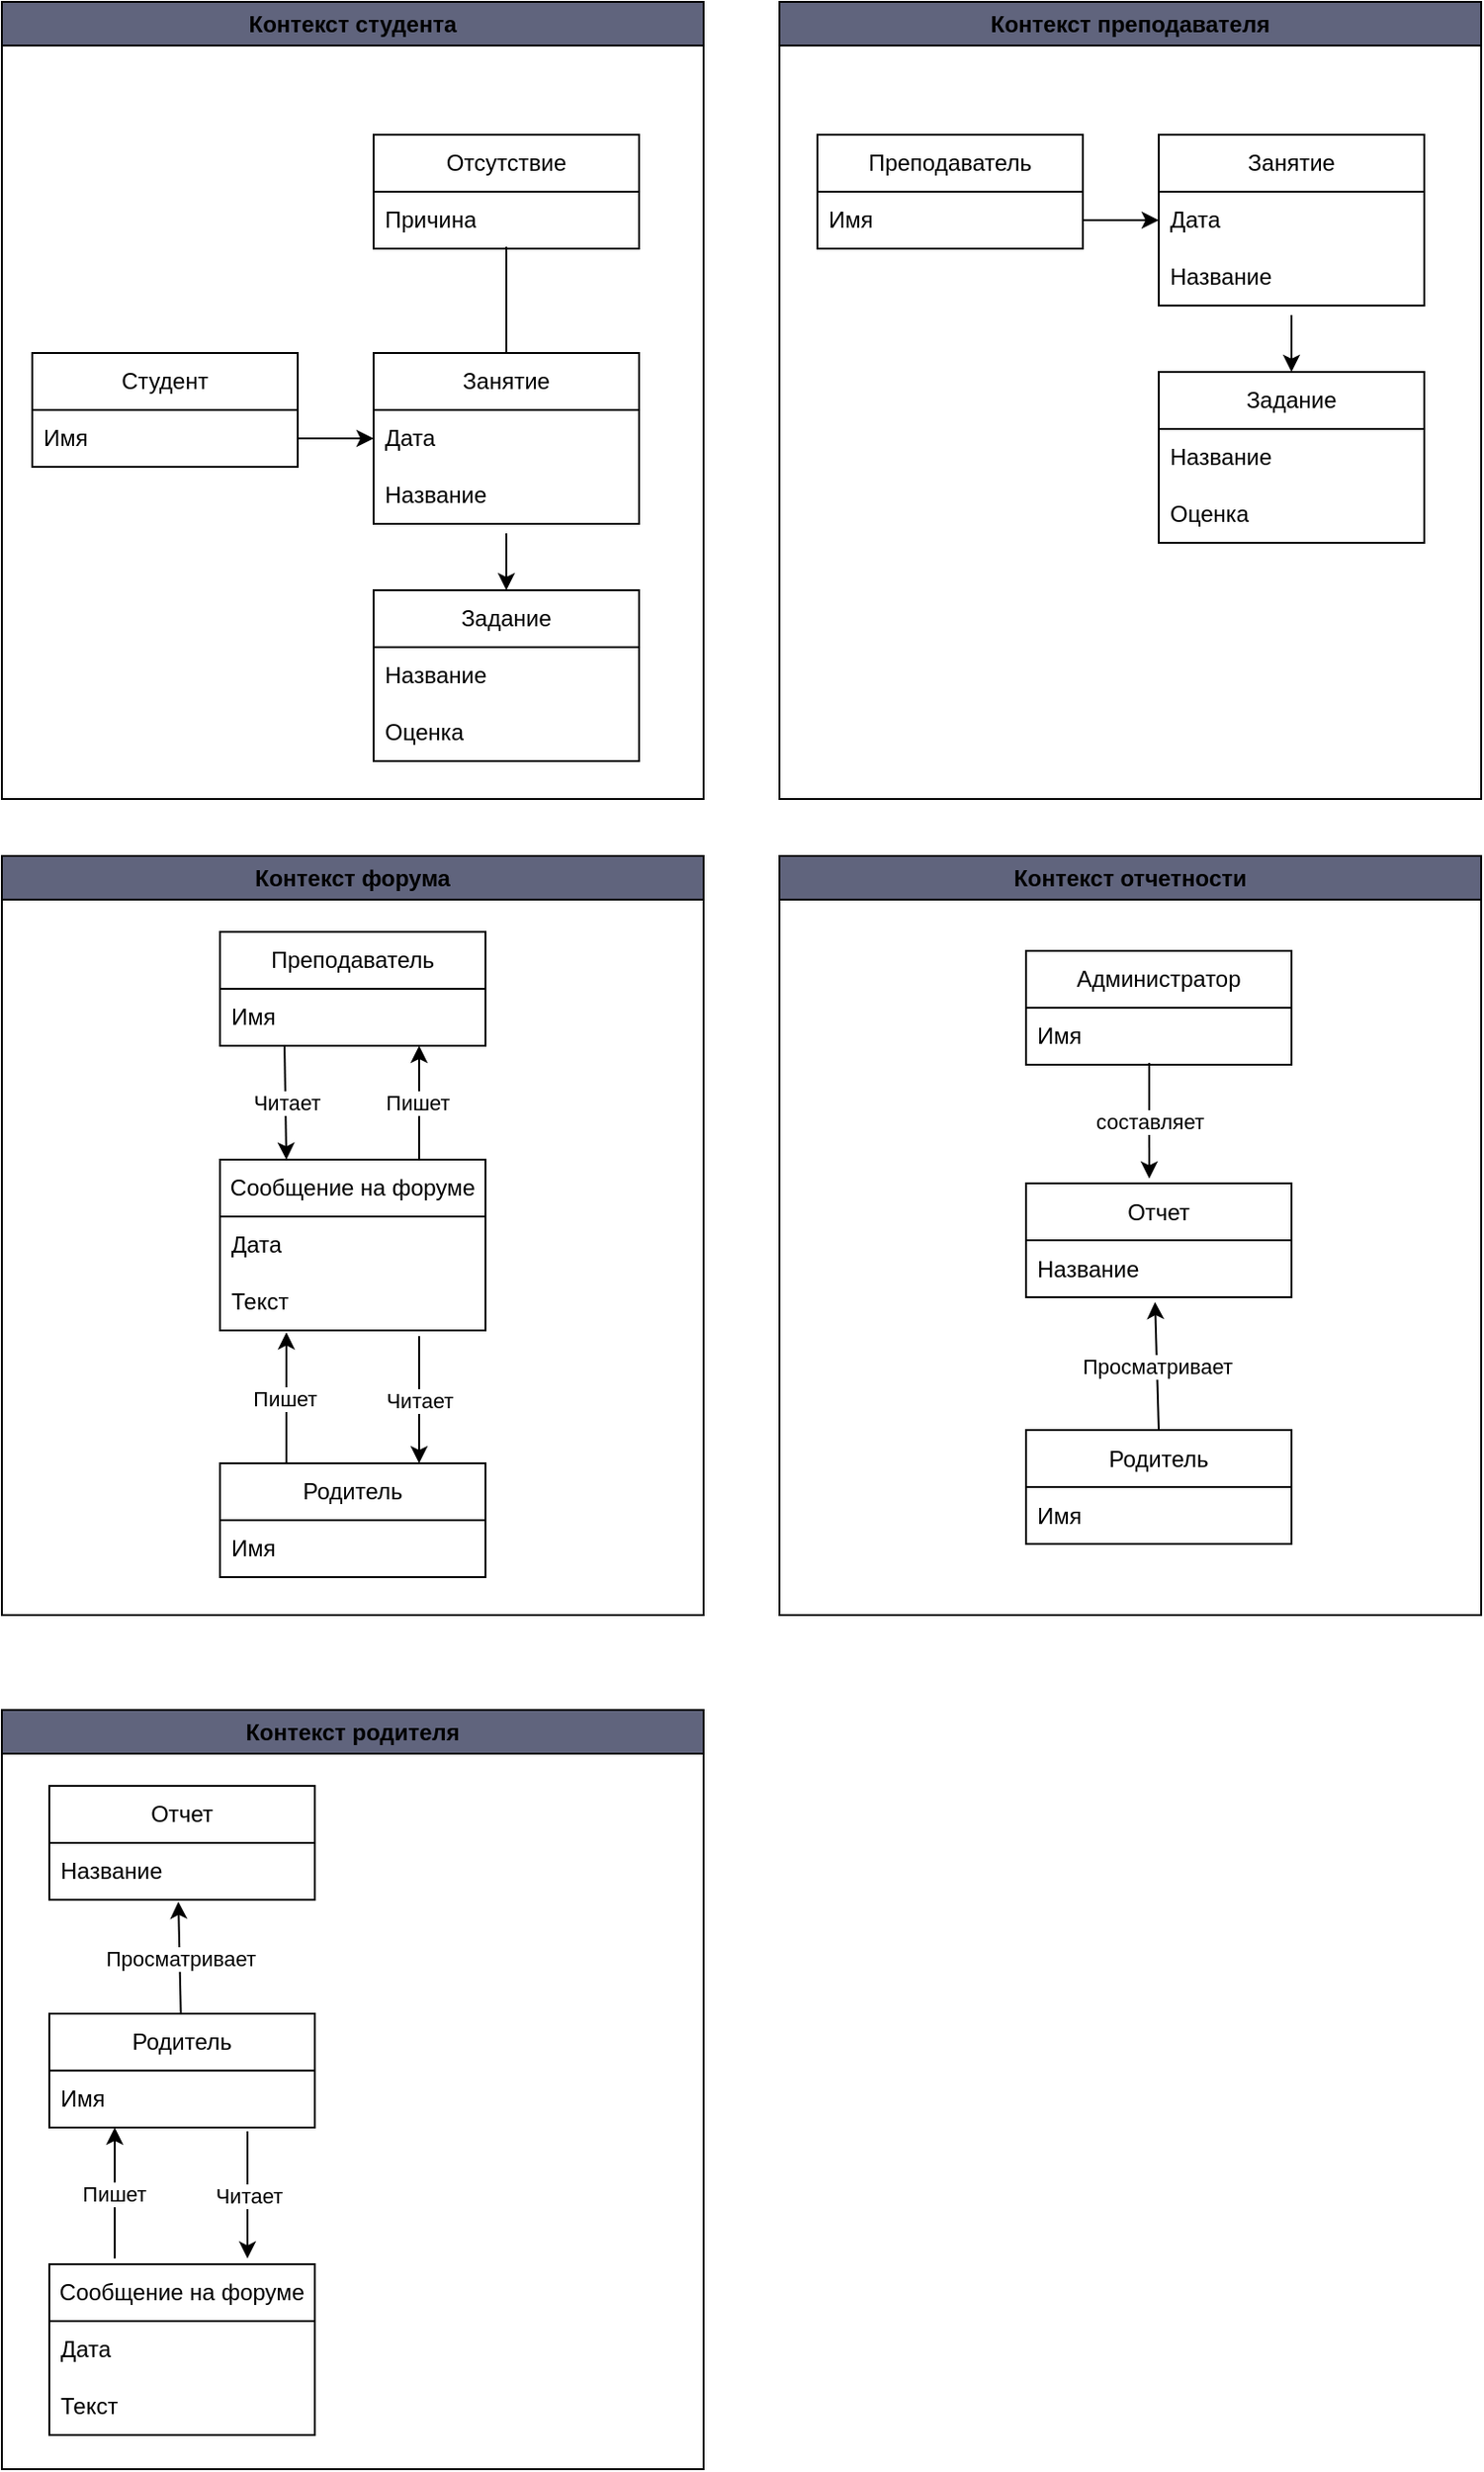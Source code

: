 <mxfile>
    <diagram id="Q_Cfc-3wIeCaXGLubFnJ" name="Page-1">
        <mxGraphModel dx="992" dy="867" grid="1" gridSize="10" guides="1" tooltips="1" connect="1" arrows="1" fold="1" page="1" pageScale="1" pageWidth="850" pageHeight="1100" math="0" shadow="0">
            <root>
                <mxCell id="0"/>
                <mxCell id="1" parent="0"/>
                <mxCell id="8" value="Студент" style="swimlane;fontStyle=0;childLayout=stackLayout;horizontal=1;startSize=30;horizontalStack=0;resizeParent=1;resizeParentMax=0;resizeLast=0;collapsible=1;marginBottom=0;whiteSpace=wrap;html=1;" vertex="1" parent="1">
                    <mxGeometry x="56" y="235" width="140" height="60" as="geometry"/>
                </mxCell>
                <mxCell id="9" value="Имя" style="text;strokeColor=none;fillColor=none;align=left;verticalAlign=middle;spacingLeft=4;spacingRight=4;overflow=hidden;points=[[0,0.5],[1,0.5]];portConstraint=eastwest;rotatable=0;whiteSpace=wrap;html=1;" vertex="1" parent="8">
                    <mxGeometry y="30" width="140" height="30" as="geometry"/>
                </mxCell>
                <mxCell id="22" style="edgeStyle=none;html=1;exitX=0.5;exitY=0;exitDx=0;exitDy=0;entryX=0.5;entryY=0.967;entryDx=0;entryDy=0;entryPerimeter=0;endArrow=none;endFill=0;" edge="1" parent="1" source="10" target="19">
                    <mxGeometry relative="1" as="geometry"/>
                </mxCell>
                <mxCell id="10" value="Занятие" style="swimlane;fontStyle=0;childLayout=stackLayout;horizontal=1;startSize=30;horizontalStack=0;resizeParent=1;resizeParentMax=0;resizeLast=0;collapsible=1;marginBottom=0;whiteSpace=wrap;html=1;" vertex="1" parent="1">
                    <mxGeometry x="236" y="235" width="140" height="90" as="geometry"/>
                </mxCell>
                <mxCell id="11" value="Дата" style="text;strokeColor=none;fillColor=none;align=left;verticalAlign=middle;spacingLeft=4;spacingRight=4;overflow=hidden;points=[[0,0.5],[1,0.5]];portConstraint=eastwest;rotatable=0;whiteSpace=wrap;html=1;" vertex="1" parent="10">
                    <mxGeometry y="30" width="140" height="30" as="geometry"/>
                </mxCell>
                <mxCell id="12" value="Название" style="text;strokeColor=none;fillColor=none;align=left;verticalAlign=middle;spacingLeft=4;spacingRight=4;overflow=hidden;points=[[0,0.5],[1,0.5]];portConstraint=eastwest;rotatable=0;whiteSpace=wrap;html=1;" vertex="1" parent="10">
                    <mxGeometry y="60" width="140" height="30" as="geometry"/>
                </mxCell>
                <mxCell id="13" value="Задание" style="swimlane;fontStyle=0;childLayout=stackLayout;horizontal=1;startSize=30;horizontalStack=0;resizeParent=1;resizeParentMax=0;resizeLast=0;collapsible=1;marginBottom=0;whiteSpace=wrap;html=1;" vertex="1" parent="1">
                    <mxGeometry x="236" y="360" width="140" height="90" as="geometry"/>
                </mxCell>
                <mxCell id="14" value="Название" style="text;strokeColor=none;fillColor=none;align=left;verticalAlign=middle;spacingLeft=4;spacingRight=4;overflow=hidden;points=[[0,0.5],[1,0.5]];portConstraint=eastwest;rotatable=0;whiteSpace=wrap;html=1;" vertex="1" parent="13">
                    <mxGeometry y="30" width="140" height="30" as="geometry"/>
                </mxCell>
                <mxCell id="16" value="Оценка" style="text;strokeColor=none;fillColor=none;align=left;verticalAlign=middle;spacingLeft=4;spacingRight=4;overflow=hidden;points=[[0,0.5],[1,0.5]];portConstraint=eastwest;rotatable=0;whiteSpace=wrap;html=1;" vertex="1" parent="13">
                    <mxGeometry y="60" width="140" height="30" as="geometry"/>
                </mxCell>
                <mxCell id="18" value="Отсутствие" style="swimlane;fontStyle=0;childLayout=stackLayout;horizontal=1;startSize=30;horizontalStack=0;resizeParent=1;resizeParentMax=0;resizeLast=0;collapsible=1;marginBottom=0;whiteSpace=wrap;html=1;" vertex="1" parent="1">
                    <mxGeometry x="236" y="120" width="140" height="60" as="geometry"/>
                </mxCell>
                <mxCell id="19" value="Причина" style="text;strokeColor=none;fillColor=none;align=left;verticalAlign=middle;spacingLeft=4;spacingRight=4;overflow=hidden;points=[[0,0.5],[1,0.5]];portConstraint=eastwest;rotatable=0;whiteSpace=wrap;html=1;" vertex="1" parent="18">
                    <mxGeometry y="30" width="140" height="30" as="geometry"/>
                </mxCell>
                <mxCell id="20" style="edgeStyle=none;html=1;exitX=1;exitY=0.5;exitDx=0;exitDy=0;entryX=0;entryY=0.5;entryDx=0;entryDy=0;" edge="1" parent="1" source="9" target="11">
                    <mxGeometry relative="1" as="geometry"/>
                </mxCell>
                <mxCell id="21" style="edgeStyle=none;html=1;entryX=0.5;entryY=0;entryDx=0;entryDy=0;" edge="1" parent="1" target="13">
                    <mxGeometry relative="1" as="geometry">
                        <mxPoint x="306" y="330" as="sourcePoint"/>
                        <mxPoint x="246" y="290" as="targetPoint"/>
                    </mxGeometry>
                </mxCell>
                <mxCell id="24" value="Контекст студента" style="swimlane;whiteSpace=wrap;html=1;fillColor=#60647D;" vertex="1" parent="1">
                    <mxGeometry x="40" y="50" width="370" height="420" as="geometry"/>
                </mxCell>
                <mxCell id="38" value="Контекст преподавателя" style="swimlane;whiteSpace=wrap;html=1;fillColor=#60647D;" vertex="1" parent="1">
                    <mxGeometry x="450" y="50" width="370" height="420" as="geometry"/>
                </mxCell>
                <mxCell id="25" value="Преподаватель" style="swimlane;fontStyle=0;childLayout=stackLayout;horizontal=1;startSize=30;horizontalStack=0;resizeParent=1;resizeParentMax=0;resizeLast=0;collapsible=1;marginBottom=0;whiteSpace=wrap;html=1;" vertex="1" parent="38">
                    <mxGeometry x="20" y="70" width="140" height="60" as="geometry"/>
                </mxCell>
                <mxCell id="26" value="Имя" style="text;strokeColor=none;fillColor=none;align=left;verticalAlign=middle;spacingLeft=4;spacingRight=4;overflow=hidden;points=[[0,0.5],[1,0.5]];portConstraint=eastwest;rotatable=0;whiteSpace=wrap;html=1;" vertex="1" parent="25">
                    <mxGeometry y="30" width="140" height="30" as="geometry"/>
                </mxCell>
                <mxCell id="28" value="Занятие" style="swimlane;fontStyle=0;childLayout=stackLayout;horizontal=1;startSize=30;horizontalStack=0;resizeParent=1;resizeParentMax=0;resizeLast=0;collapsible=1;marginBottom=0;whiteSpace=wrap;html=1;" vertex="1" parent="38">
                    <mxGeometry x="200" y="70" width="140" height="90" as="geometry"/>
                </mxCell>
                <mxCell id="29" value="Дата" style="text;strokeColor=none;fillColor=none;align=left;verticalAlign=middle;spacingLeft=4;spacingRight=4;overflow=hidden;points=[[0,0.5],[1,0.5]];portConstraint=eastwest;rotatable=0;whiteSpace=wrap;html=1;" vertex="1" parent="28">
                    <mxGeometry y="30" width="140" height="30" as="geometry"/>
                </mxCell>
                <mxCell id="30" value="Название" style="text;strokeColor=none;fillColor=none;align=left;verticalAlign=middle;spacingLeft=4;spacingRight=4;overflow=hidden;points=[[0,0.5],[1,0.5]];portConstraint=eastwest;rotatable=0;whiteSpace=wrap;html=1;" vertex="1" parent="28">
                    <mxGeometry y="60" width="140" height="30" as="geometry"/>
                </mxCell>
                <mxCell id="31" value="Задание" style="swimlane;fontStyle=0;childLayout=stackLayout;horizontal=1;startSize=30;horizontalStack=0;resizeParent=1;resizeParentMax=0;resizeLast=0;collapsible=1;marginBottom=0;whiteSpace=wrap;html=1;" vertex="1" parent="38">
                    <mxGeometry x="200" y="195" width="140" height="90" as="geometry"/>
                </mxCell>
                <mxCell id="32" value="Название" style="text;strokeColor=none;fillColor=none;align=left;verticalAlign=middle;spacingLeft=4;spacingRight=4;overflow=hidden;points=[[0,0.5],[1,0.5]];portConstraint=eastwest;rotatable=0;whiteSpace=wrap;html=1;" vertex="1" parent="31">
                    <mxGeometry y="30" width="140" height="30" as="geometry"/>
                </mxCell>
                <mxCell id="33" value="Оценка" style="text;strokeColor=none;fillColor=none;align=left;verticalAlign=middle;spacingLeft=4;spacingRight=4;overflow=hidden;points=[[0,0.5],[1,0.5]];portConstraint=eastwest;rotatable=0;whiteSpace=wrap;html=1;" vertex="1" parent="31">
                    <mxGeometry y="60" width="140" height="30" as="geometry"/>
                </mxCell>
                <mxCell id="36" style="edgeStyle=none;html=1;exitX=1;exitY=0.5;exitDx=0;exitDy=0;entryX=0;entryY=0.5;entryDx=0;entryDy=0;" edge="1" parent="38" source="26" target="29">
                    <mxGeometry relative="1" as="geometry"/>
                </mxCell>
                <mxCell id="37" style="edgeStyle=none;html=1;entryX=0.5;entryY=0;entryDx=0;entryDy=0;" edge="1" parent="38" target="31">
                    <mxGeometry relative="1" as="geometry">
                        <mxPoint x="270" y="165" as="sourcePoint"/>
                        <mxPoint x="210" y="125" as="targetPoint"/>
                    </mxGeometry>
                </mxCell>
                <mxCell id="52" value="Контекст форума" style="swimlane;whiteSpace=wrap;html=1;fillColor=#60647D;" vertex="1" parent="1">
                    <mxGeometry x="40" y="500" width="370" height="400" as="geometry"/>
                </mxCell>
                <mxCell id="53" value="Преподаватель" style="swimlane;fontStyle=0;childLayout=stackLayout;horizontal=1;startSize=30;horizontalStack=0;resizeParent=1;resizeParentMax=0;resizeLast=0;collapsible=1;marginBottom=0;whiteSpace=wrap;html=1;" vertex="1" parent="52">
                    <mxGeometry x="115" y="40" width="140" height="60" as="geometry"/>
                </mxCell>
                <mxCell id="54" value="Имя" style="text;strokeColor=none;fillColor=none;align=left;verticalAlign=middle;spacingLeft=4;spacingRight=4;overflow=hidden;points=[[0,0.5],[1,0.5]];portConstraint=eastwest;rotatable=0;whiteSpace=wrap;html=1;" vertex="1" parent="53">
                    <mxGeometry y="30" width="140" height="30" as="geometry"/>
                </mxCell>
                <mxCell id="55" value="Сообщение на форуме" style="swimlane;fontStyle=0;childLayout=stackLayout;horizontal=1;startSize=30;horizontalStack=0;resizeParent=1;resizeParentMax=0;resizeLast=0;collapsible=1;marginBottom=0;whiteSpace=wrap;html=1;" vertex="1" parent="52">
                    <mxGeometry x="115" y="160" width="140" height="90" as="geometry"/>
                </mxCell>
                <mxCell id="56" value="Дата" style="text;strokeColor=none;fillColor=none;align=left;verticalAlign=middle;spacingLeft=4;spacingRight=4;overflow=hidden;points=[[0,0.5],[1,0.5]];portConstraint=eastwest;rotatable=0;whiteSpace=wrap;html=1;" vertex="1" parent="55">
                    <mxGeometry y="30" width="140" height="30" as="geometry"/>
                </mxCell>
                <mxCell id="57" value="Текст" style="text;strokeColor=none;fillColor=none;align=left;verticalAlign=middle;spacingLeft=4;spacingRight=4;overflow=hidden;points=[[0,0.5],[1,0.5]];portConstraint=eastwest;rotatable=0;whiteSpace=wrap;html=1;" vertex="1" parent="55">
                    <mxGeometry y="60" width="140" height="30" as="geometry"/>
                </mxCell>
                <mxCell id="58" value="" style="endArrow=classic;html=1;exitX=0.243;exitY=0.983;exitDx=0;exitDy=0;exitPerimeter=0;entryX=0.25;entryY=0;entryDx=0;entryDy=0;" edge="1" parent="52" source="54" target="55">
                    <mxGeometry relative="1" as="geometry">
                        <mxPoint x="377" y="220" as="sourcePoint"/>
                        <mxPoint x="477" y="220" as="targetPoint"/>
                    </mxGeometry>
                </mxCell>
                <mxCell id="59" value="Читает" style="edgeLabel;resizable=0;html=1;align=center;verticalAlign=middle;" connectable="0" vertex="1" parent="58">
                    <mxGeometry relative="1" as="geometry"/>
                </mxCell>
                <mxCell id="60" value="" style="endArrow=classic;html=1;exitX=0.75;exitY=0;exitDx=0;exitDy=0;" edge="1" parent="52" source="55">
                    <mxGeometry relative="1" as="geometry">
                        <mxPoint x="61.02" y="119.49" as="sourcePoint"/>
                        <mxPoint x="220" y="100" as="targetPoint"/>
                    </mxGeometry>
                </mxCell>
                <mxCell id="61" value="Пишет" style="edgeLabel;resizable=0;html=1;align=center;verticalAlign=middle;" connectable="0" vertex="1" parent="60">
                    <mxGeometry relative="1" as="geometry">
                        <mxPoint x="-1" as="offset"/>
                    </mxGeometry>
                </mxCell>
                <mxCell id="62" value="Родитель" style="swimlane;fontStyle=0;childLayout=stackLayout;horizontal=1;startSize=30;horizontalStack=0;resizeParent=1;resizeParentMax=0;resizeLast=0;collapsible=1;marginBottom=0;whiteSpace=wrap;html=1;" vertex="1" parent="52">
                    <mxGeometry x="115" y="320" width="140" height="60" as="geometry"/>
                </mxCell>
                <mxCell id="63" value="Имя" style="text;strokeColor=none;fillColor=none;align=left;verticalAlign=middle;spacingLeft=4;spacingRight=4;overflow=hidden;points=[[0,0.5],[1,0.5]];portConstraint=eastwest;rotatable=0;whiteSpace=wrap;html=1;" vertex="1" parent="62">
                    <mxGeometry y="30" width="140" height="30" as="geometry"/>
                </mxCell>
                <mxCell id="64" value="" style="endArrow=classic;html=1;exitX=0.25;exitY=0;exitDx=0;exitDy=0;entryX=0.25;entryY=1.033;entryDx=0;entryDy=0;entryPerimeter=0;" edge="1" parent="52" source="62" target="57">
                    <mxGeometry relative="1" as="geometry">
                        <mxPoint x="-92.881" y="310" as="sourcePoint"/>
                        <mxPoint x="157" y="330" as="targetPoint"/>
                    </mxGeometry>
                </mxCell>
                <mxCell id="65" value="Пишет" style="edgeLabel;resizable=0;html=1;align=center;verticalAlign=middle;" connectable="0" vertex="1" parent="64">
                    <mxGeometry relative="1" as="geometry">
                        <mxPoint x="-1" as="offset"/>
                    </mxGeometry>
                </mxCell>
                <mxCell id="66" value="" style="endArrow=classic;html=1;entryX=0.75;entryY=0;entryDx=0;entryDy=0;exitX=0.75;exitY=1.1;exitDx=0;exitDy=0;exitPerimeter=0;" edge="1" parent="52" target="62" source="57">
                    <mxGeometry relative="1" as="geometry">
                        <mxPoint x="157" y="360" as="sourcePoint"/>
                        <mxPoint x="107.98" y="520.51" as="targetPoint"/>
                    </mxGeometry>
                </mxCell>
                <mxCell id="67" value="Читает" style="edgeLabel;resizable=0;html=1;align=center;verticalAlign=middle;" connectable="0" vertex="1" parent="66">
                    <mxGeometry relative="1" as="geometry"/>
                </mxCell>
                <mxCell id="68" value="Контекст отчетности" style="swimlane;whiteSpace=wrap;html=1;fillColor=#60647D;" vertex="1" parent="1">
                    <mxGeometry x="450" y="500" width="370" height="400" as="geometry"/>
                </mxCell>
                <mxCell id="84" value="Администратор" style="swimlane;fontStyle=0;childLayout=stackLayout;horizontal=1;startSize=30;horizontalStack=0;resizeParent=1;resizeParentMax=0;resizeLast=0;collapsible=1;marginBottom=0;whiteSpace=wrap;html=1;" vertex="1" parent="68">
                    <mxGeometry x="130" y="50" width="140" height="60" as="geometry"/>
                </mxCell>
                <mxCell id="85" value="Имя" style="text;strokeColor=none;fillColor=none;align=left;verticalAlign=middle;spacingLeft=4;spacingRight=4;overflow=hidden;points=[[0,0.5],[1,0.5]];portConstraint=eastwest;rotatable=0;whiteSpace=wrap;html=1;" vertex="1" parent="84">
                    <mxGeometry y="30" width="140" height="30" as="geometry"/>
                </mxCell>
                <mxCell id="86" value="Отчет" style="swimlane;fontStyle=0;childLayout=stackLayout;horizontal=1;startSize=30;horizontalStack=0;resizeParent=1;resizeParentMax=0;resizeLast=0;collapsible=1;marginBottom=0;whiteSpace=wrap;html=1;" vertex="1" parent="68">
                    <mxGeometry x="130" y="172.5" width="140" height="60" as="geometry"/>
                </mxCell>
                <mxCell id="87" value="Название" style="text;strokeColor=none;fillColor=none;align=left;verticalAlign=middle;spacingLeft=4;spacingRight=4;overflow=hidden;points=[[0,0.5],[1,0.5]];portConstraint=eastwest;rotatable=0;whiteSpace=wrap;html=1;" vertex="1" parent="86">
                    <mxGeometry y="30" width="140" height="30" as="geometry"/>
                </mxCell>
                <mxCell id="88" value="Просматривает" style="edgeStyle=none;html=1;exitX=0.5;exitY=0;exitDx=0;exitDy=0;entryX=0.486;entryY=1.083;entryDx=0;entryDy=0;entryPerimeter=0;" edge="1" parent="68" source="89" target="87">
                    <mxGeometry relative="1" as="geometry">
                        <mxPoint x="165" y="232.5" as="targetPoint"/>
                    </mxGeometry>
                </mxCell>
                <mxCell id="89" value="Родитель" style="swimlane;fontStyle=0;childLayout=stackLayout;horizontal=1;startSize=30;horizontalStack=0;resizeParent=1;resizeParentMax=0;resizeLast=0;collapsible=1;marginBottom=0;whiteSpace=wrap;html=1;" vertex="1" parent="68">
                    <mxGeometry x="130" y="302.5" width="140" height="60" as="geometry"/>
                </mxCell>
                <mxCell id="90" value="Имя" style="text;strokeColor=none;fillColor=none;align=left;verticalAlign=middle;spacingLeft=4;spacingRight=4;overflow=hidden;points=[[0,0.5],[1,0.5]];portConstraint=eastwest;rotatable=0;whiteSpace=wrap;html=1;" vertex="1" parent="89">
                    <mxGeometry y="30" width="140" height="30" as="geometry"/>
                </mxCell>
                <mxCell id="91" value="составляет" style="edgeStyle=none;html=1;exitX=0.464;exitY=0.967;exitDx=0;exitDy=0;exitPerimeter=0;" edge="1" parent="68" source="85">
                    <mxGeometry relative="1" as="geometry">
                        <mxPoint x="195" y="170" as="targetPoint"/>
                    </mxGeometry>
                </mxCell>
                <mxCell id="93" value="Контекст родителя" style="swimlane;whiteSpace=wrap;html=1;fillColor=#60647D;" vertex="1" parent="1">
                    <mxGeometry x="40" y="950" width="370" height="400" as="geometry"/>
                </mxCell>
                <mxCell id="129" value="Родитель" style="swimlane;fontStyle=0;childLayout=stackLayout;horizontal=1;startSize=30;horizontalStack=0;resizeParent=1;resizeParentMax=0;resizeLast=0;collapsible=1;marginBottom=0;whiteSpace=wrap;html=1;" vertex="1" parent="93">
                    <mxGeometry x="25" y="160" width="140" height="60" as="geometry"/>
                </mxCell>
                <mxCell id="130" value="Имя" style="text;strokeColor=none;fillColor=none;align=left;verticalAlign=middle;spacingLeft=4;spacingRight=4;overflow=hidden;points=[[0,0.5],[1,0.5]];portConstraint=eastwest;rotatable=0;whiteSpace=wrap;html=1;" vertex="1" parent="129">
                    <mxGeometry y="30" width="140" height="30" as="geometry"/>
                </mxCell>
                <mxCell id="137" value="Просматривает" style="edgeStyle=none;html=1;entryX=0.486;entryY=1.033;entryDx=0;entryDy=0;entryPerimeter=0;" edge="1" parent="93" source="129" target="140">
                    <mxGeometry relative="1" as="geometry">
                        <mxPoint x="205" y="125" as="targetPoint"/>
                    </mxGeometry>
                </mxCell>
                <mxCell id="139" value="Отчет" style="swimlane;fontStyle=0;childLayout=stackLayout;horizontal=1;startSize=30;horizontalStack=0;resizeParent=1;resizeParentMax=0;resizeLast=0;collapsible=1;marginBottom=0;whiteSpace=wrap;html=1;" vertex="1" parent="93">
                    <mxGeometry x="25" y="40" width="140" height="60" as="geometry"/>
                </mxCell>
                <mxCell id="140" value="Название" style="text;strokeColor=none;fillColor=none;align=left;verticalAlign=middle;spacingLeft=4;spacingRight=4;overflow=hidden;points=[[0,0.5],[1,0.5]];portConstraint=eastwest;rotatable=0;whiteSpace=wrap;html=1;" vertex="1" parent="139">
                    <mxGeometry y="30" width="140" height="30" as="geometry"/>
                </mxCell>
                <mxCell id="141" value="Сообщение на форуме" style="swimlane;fontStyle=0;childLayout=stackLayout;horizontal=1;startSize=30;horizontalStack=0;resizeParent=1;resizeParentMax=0;resizeLast=0;collapsible=1;marginBottom=0;whiteSpace=wrap;html=1;" vertex="1" parent="93">
                    <mxGeometry x="25" y="292" width="140" height="90" as="geometry"/>
                </mxCell>
                <mxCell id="142" value="Дата" style="text;strokeColor=none;fillColor=none;align=left;verticalAlign=middle;spacingLeft=4;spacingRight=4;overflow=hidden;points=[[0,0.5],[1,0.5]];portConstraint=eastwest;rotatable=0;whiteSpace=wrap;html=1;" vertex="1" parent="141">
                    <mxGeometry y="30" width="140" height="30" as="geometry"/>
                </mxCell>
                <mxCell id="143" value="Текст" style="text;strokeColor=none;fillColor=none;align=left;verticalAlign=middle;spacingLeft=4;spacingRight=4;overflow=hidden;points=[[0,0.5],[1,0.5]];portConstraint=eastwest;rotatable=0;whiteSpace=wrap;html=1;" vertex="1" parent="141">
                    <mxGeometry y="60" width="140" height="30" as="geometry"/>
                </mxCell>
                <mxCell id="144" value="" style="endArrow=classic;html=1;exitX=0.25;exitY=0;exitDx=0;exitDy=0;entryX=0.25;entryY=1.033;entryDx=0;entryDy=0;entryPerimeter=0;" edge="1" parent="93">
                    <mxGeometry relative="1" as="geometry">
                        <mxPoint x="59.5" y="289.01" as="sourcePoint"/>
                        <mxPoint x="59.5" y="220" as="targetPoint"/>
                    </mxGeometry>
                </mxCell>
                <mxCell id="145" value="Пишет" style="edgeLabel;resizable=0;html=1;align=center;verticalAlign=middle;" connectable="0" vertex="1" parent="144">
                    <mxGeometry relative="1" as="geometry">
                        <mxPoint x="-1" as="offset"/>
                    </mxGeometry>
                </mxCell>
                <mxCell id="146" value="" style="endArrow=classic;html=1;entryX=0.75;entryY=0;entryDx=0;entryDy=0;exitX=0.75;exitY=1.1;exitDx=0;exitDy=0;exitPerimeter=0;" edge="1" parent="93">
                    <mxGeometry relative="1" as="geometry">
                        <mxPoint x="129.5" y="222.01" as="sourcePoint"/>
                        <mxPoint x="129.5" y="289.01" as="targetPoint"/>
                    </mxGeometry>
                </mxCell>
                <mxCell id="147" value="Читает" style="edgeLabel;resizable=0;html=1;align=center;verticalAlign=middle;" connectable="0" vertex="1" parent="146">
                    <mxGeometry relative="1" as="geometry"/>
                </mxCell>
            </root>
        </mxGraphModel>
    </diagram>
</mxfile>